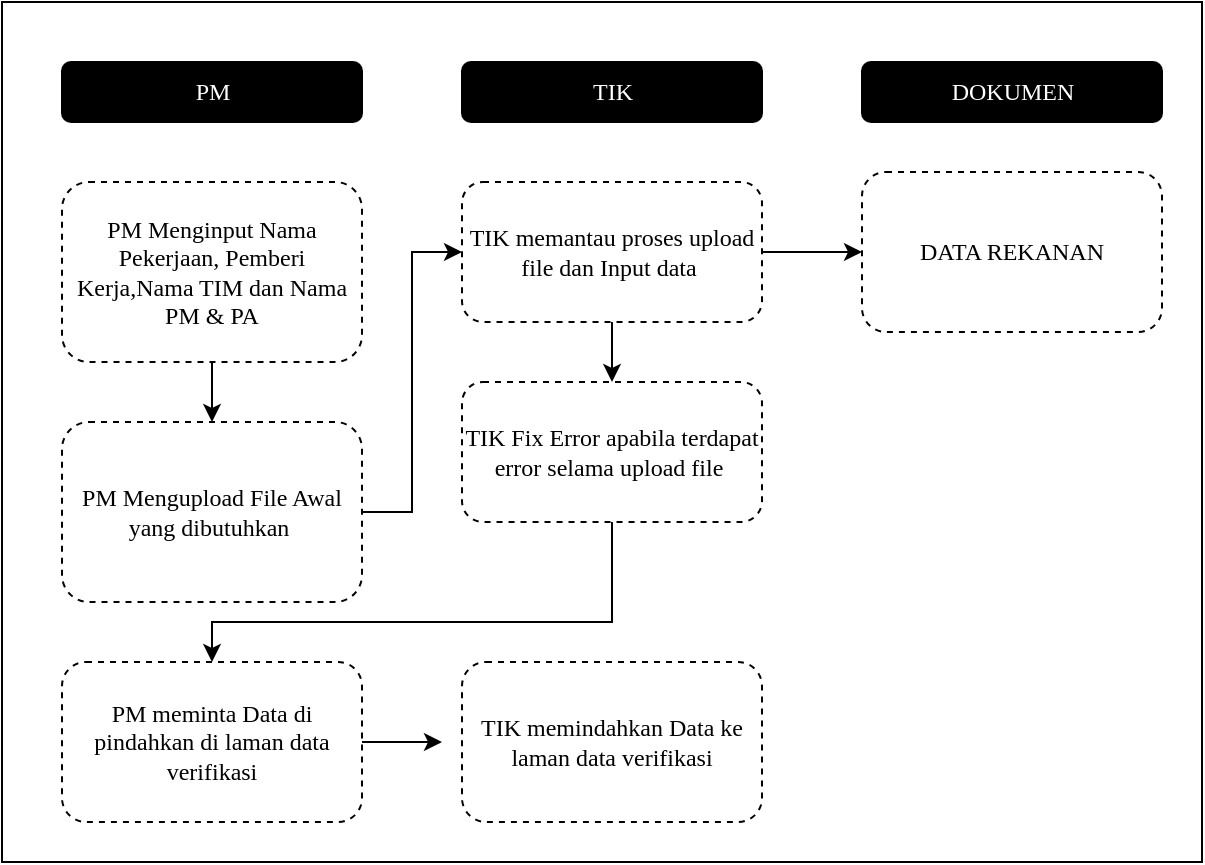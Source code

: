 <mxfile version="25.0.3">
  <diagram name="Page-1" id="BH_mxlVxT-Sd-9fnM7T4">
    <mxGraphModel dx="934" dy="534" grid="1" gridSize="10" guides="1" tooltips="1" connect="1" arrows="1" fold="1" page="1" pageScale="1" pageWidth="850" pageHeight="1100" math="0" shadow="0">
      <root>
        <mxCell id="0" />
        <mxCell id="1" parent="0" />
        <mxCell id="j0rK9b8wAoZoHjjp0tZs-1" value="PM" style="rounded=1;html=1;fillColor=#000000;fontColor=#ffffff;fontFamily=Verdana;" vertex="1" parent="1">
          <mxGeometry x="140" y="100" width="150" height="30" as="geometry" />
        </mxCell>
        <mxCell id="j0rK9b8wAoZoHjjp0tZs-2" value="TIK" style="rounded=1;html=1;fillColor=#000000;fontColor=#ffffff;fontFamily=Verdana;" vertex="1" parent="1">
          <mxGeometry x="340" y="100" width="150" height="30" as="geometry" />
        </mxCell>
        <mxCell id="j0rK9b8wAoZoHjjp0tZs-3" value="DOKUMEN" style="rounded=1;html=1;fillColor=#000000;fontColor=#ffffff;fontFamily=Verdana;" vertex="1" parent="1">
          <mxGeometry x="540" y="100" width="150" height="30" as="geometry" />
        </mxCell>
        <mxCell id="j0rK9b8wAoZoHjjp0tZs-15" style="edgeStyle=orthogonalEdgeStyle;rounded=0;orthogonalLoop=1;jettySize=auto;html=1;exitX=0.5;exitY=1;exitDx=0;exitDy=0;entryX=0.5;entryY=0;entryDx=0;entryDy=0;" edge="1" parent="1" source="j0rK9b8wAoZoHjjp0tZs-4" target="j0rK9b8wAoZoHjjp0tZs-8">
          <mxGeometry relative="1" as="geometry" />
        </mxCell>
        <mxCell id="j0rK9b8wAoZoHjjp0tZs-4" value="PM Menginput Nama Pekerjaan, Pemberi Kerja,Nama TIM dan Nama PM &amp;amp; PA" style="rounded=1;whiteSpace=wrap;html=1;fontFamily=Verdana;dashed=1;" vertex="1" parent="1">
          <mxGeometry x="140" y="160" width="150" height="90" as="geometry" />
        </mxCell>
        <mxCell id="j0rK9b8wAoZoHjjp0tZs-7" style="edgeStyle=orthogonalEdgeStyle;rounded=0;orthogonalLoop=1;jettySize=auto;html=1;exitX=0.5;exitY=1;exitDx=0;exitDy=0;" edge="1" parent="1">
          <mxGeometry relative="1" as="geometry">
            <mxPoint x="660" y="220" as="sourcePoint" />
            <mxPoint x="660" y="220" as="targetPoint" />
          </mxGeometry>
        </mxCell>
        <mxCell id="j0rK9b8wAoZoHjjp0tZs-16" style="edgeStyle=orthogonalEdgeStyle;rounded=0;orthogonalLoop=1;jettySize=auto;html=1;exitX=1;exitY=0.5;exitDx=0;exitDy=0;entryX=0;entryY=0.5;entryDx=0;entryDy=0;" edge="1" parent="1" source="j0rK9b8wAoZoHjjp0tZs-8" target="j0rK9b8wAoZoHjjp0tZs-9">
          <mxGeometry relative="1" as="geometry" />
        </mxCell>
        <mxCell id="j0rK9b8wAoZoHjjp0tZs-8" value="&lt;font face=&quot;Verdana&quot;&gt;PM Mengupload File Awal yang dibutuhkan&amp;nbsp;&lt;/font&gt;" style="rounded=1;whiteSpace=wrap;html=1;dashed=1;" vertex="1" parent="1">
          <mxGeometry x="140" y="280" width="150" height="90" as="geometry" />
        </mxCell>
        <mxCell id="j0rK9b8wAoZoHjjp0tZs-17" style="edgeStyle=orthogonalEdgeStyle;rounded=0;orthogonalLoop=1;jettySize=auto;html=1;exitX=0.5;exitY=1;exitDx=0;exitDy=0;entryX=0.5;entryY=0;entryDx=0;entryDy=0;" edge="1" parent="1" source="j0rK9b8wAoZoHjjp0tZs-9" target="j0rK9b8wAoZoHjjp0tZs-11">
          <mxGeometry relative="1" as="geometry" />
        </mxCell>
        <mxCell id="j0rK9b8wAoZoHjjp0tZs-20" style="edgeStyle=orthogonalEdgeStyle;rounded=0;orthogonalLoop=1;jettySize=auto;html=1;exitX=1;exitY=0.5;exitDx=0;exitDy=0;entryX=0;entryY=0.5;entryDx=0;entryDy=0;" edge="1" parent="1" source="j0rK9b8wAoZoHjjp0tZs-9" target="j0rK9b8wAoZoHjjp0tZs-14">
          <mxGeometry relative="1" as="geometry" />
        </mxCell>
        <mxCell id="j0rK9b8wAoZoHjjp0tZs-9" value="&lt;font face=&quot;Verdana&quot;&gt;TIK memantau proses upload file dan Input data&amp;nbsp;&lt;/font&gt;" style="rounded=1;whiteSpace=wrap;html=1;dashed=1;" vertex="1" parent="1">
          <mxGeometry x="340" y="160" width="150" height="70" as="geometry" />
        </mxCell>
        <mxCell id="j0rK9b8wAoZoHjjp0tZs-18" style="edgeStyle=orthogonalEdgeStyle;rounded=0;orthogonalLoop=1;jettySize=auto;html=1;exitX=0.5;exitY=1;exitDx=0;exitDy=0;entryX=0.5;entryY=0;entryDx=0;entryDy=0;" edge="1" parent="1" source="j0rK9b8wAoZoHjjp0tZs-11" target="j0rK9b8wAoZoHjjp0tZs-12">
          <mxGeometry relative="1" as="geometry">
            <Array as="points">
              <mxPoint x="415" y="380" />
              <mxPoint x="215" y="380" />
            </Array>
          </mxGeometry>
        </mxCell>
        <mxCell id="j0rK9b8wAoZoHjjp0tZs-11" value="&lt;font face=&quot;Verdana&quot;&gt;TIK Fix Error apabila terdapat error selama upload file&amp;nbsp;&lt;/font&gt;" style="rounded=1;whiteSpace=wrap;html=1;dashed=1;" vertex="1" parent="1">
          <mxGeometry x="340" y="260" width="150" height="70" as="geometry" />
        </mxCell>
        <mxCell id="j0rK9b8wAoZoHjjp0tZs-19" style="edgeStyle=orthogonalEdgeStyle;rounded=0;orthogonalLoop=1;jettySize=auto;html=1;exitX=1;exitY=0.5;exitDx=0;exitDy=0;" edge="1" parent="1" source="j0rK9b8wAoZoHjjp0tZs-12">
          <mxGeometry relative="1" as="geometry">
            <mxPoint x="330" y="440" as="targetPoint" />
          </mxGeometry>
        </mxCell>
        <mxCell id="j0rK9b8wAoZoHjjp0tZs-12" value="&lt;font face=&quot;Verdana&quot;&gt;PM meminta Data di pindahkan di laman data verifikasi&lt;/font&gt;" style="rounded=1;whiteSpace=wrap;html=1;dashed=1;" vertex="1" parent="1">
          <mxGeometry x="140" y="400" width="150" height="80" as="geometry" />
        </mxCell>
        <mxCell id="j0rK9b8wAoZoHjjp0tZs-13" value="&lt;font face=&quot;Verdana&quot;&gt;TIK memindahkan Data ke laman data verifikasi&lt;/font&gt;" style="rounded=1;whiteSpace=wrap;html=1;dashed=1;" vertex="1" parent="1">
          <mxGeometry x="340" y="400" width="150" height="80" as="geometry" />
        </mxCell>
        <mxCell id="j0rK9b8wAoZoHjjp0tZs-14" value="&lt;font face=&quot;Verdana&quot;&gt;DATA REKANAN&lt;/font&gt;" style="rounded=1;whiteSpace=wrap;html=1;dashed=1;" vertex="1" parent="1">
          <mxGeometry x="540" y="155" width="150" height="80" as="geometry" />
        </mxCell>
        <mxCell id="j0rK9b8wAoZoHjjp0tZs-21" value="" style="rounded=0;whiteSpace=wrap;html=1;fillColor=none;" vertex="1" parent="1">
          <mxGeometry x="110" y="70" width="600" height="430" as="geometry" />
        </mxCell>
      </root>
    </mxGraphModel>
  </diagram>
</mxfile>
